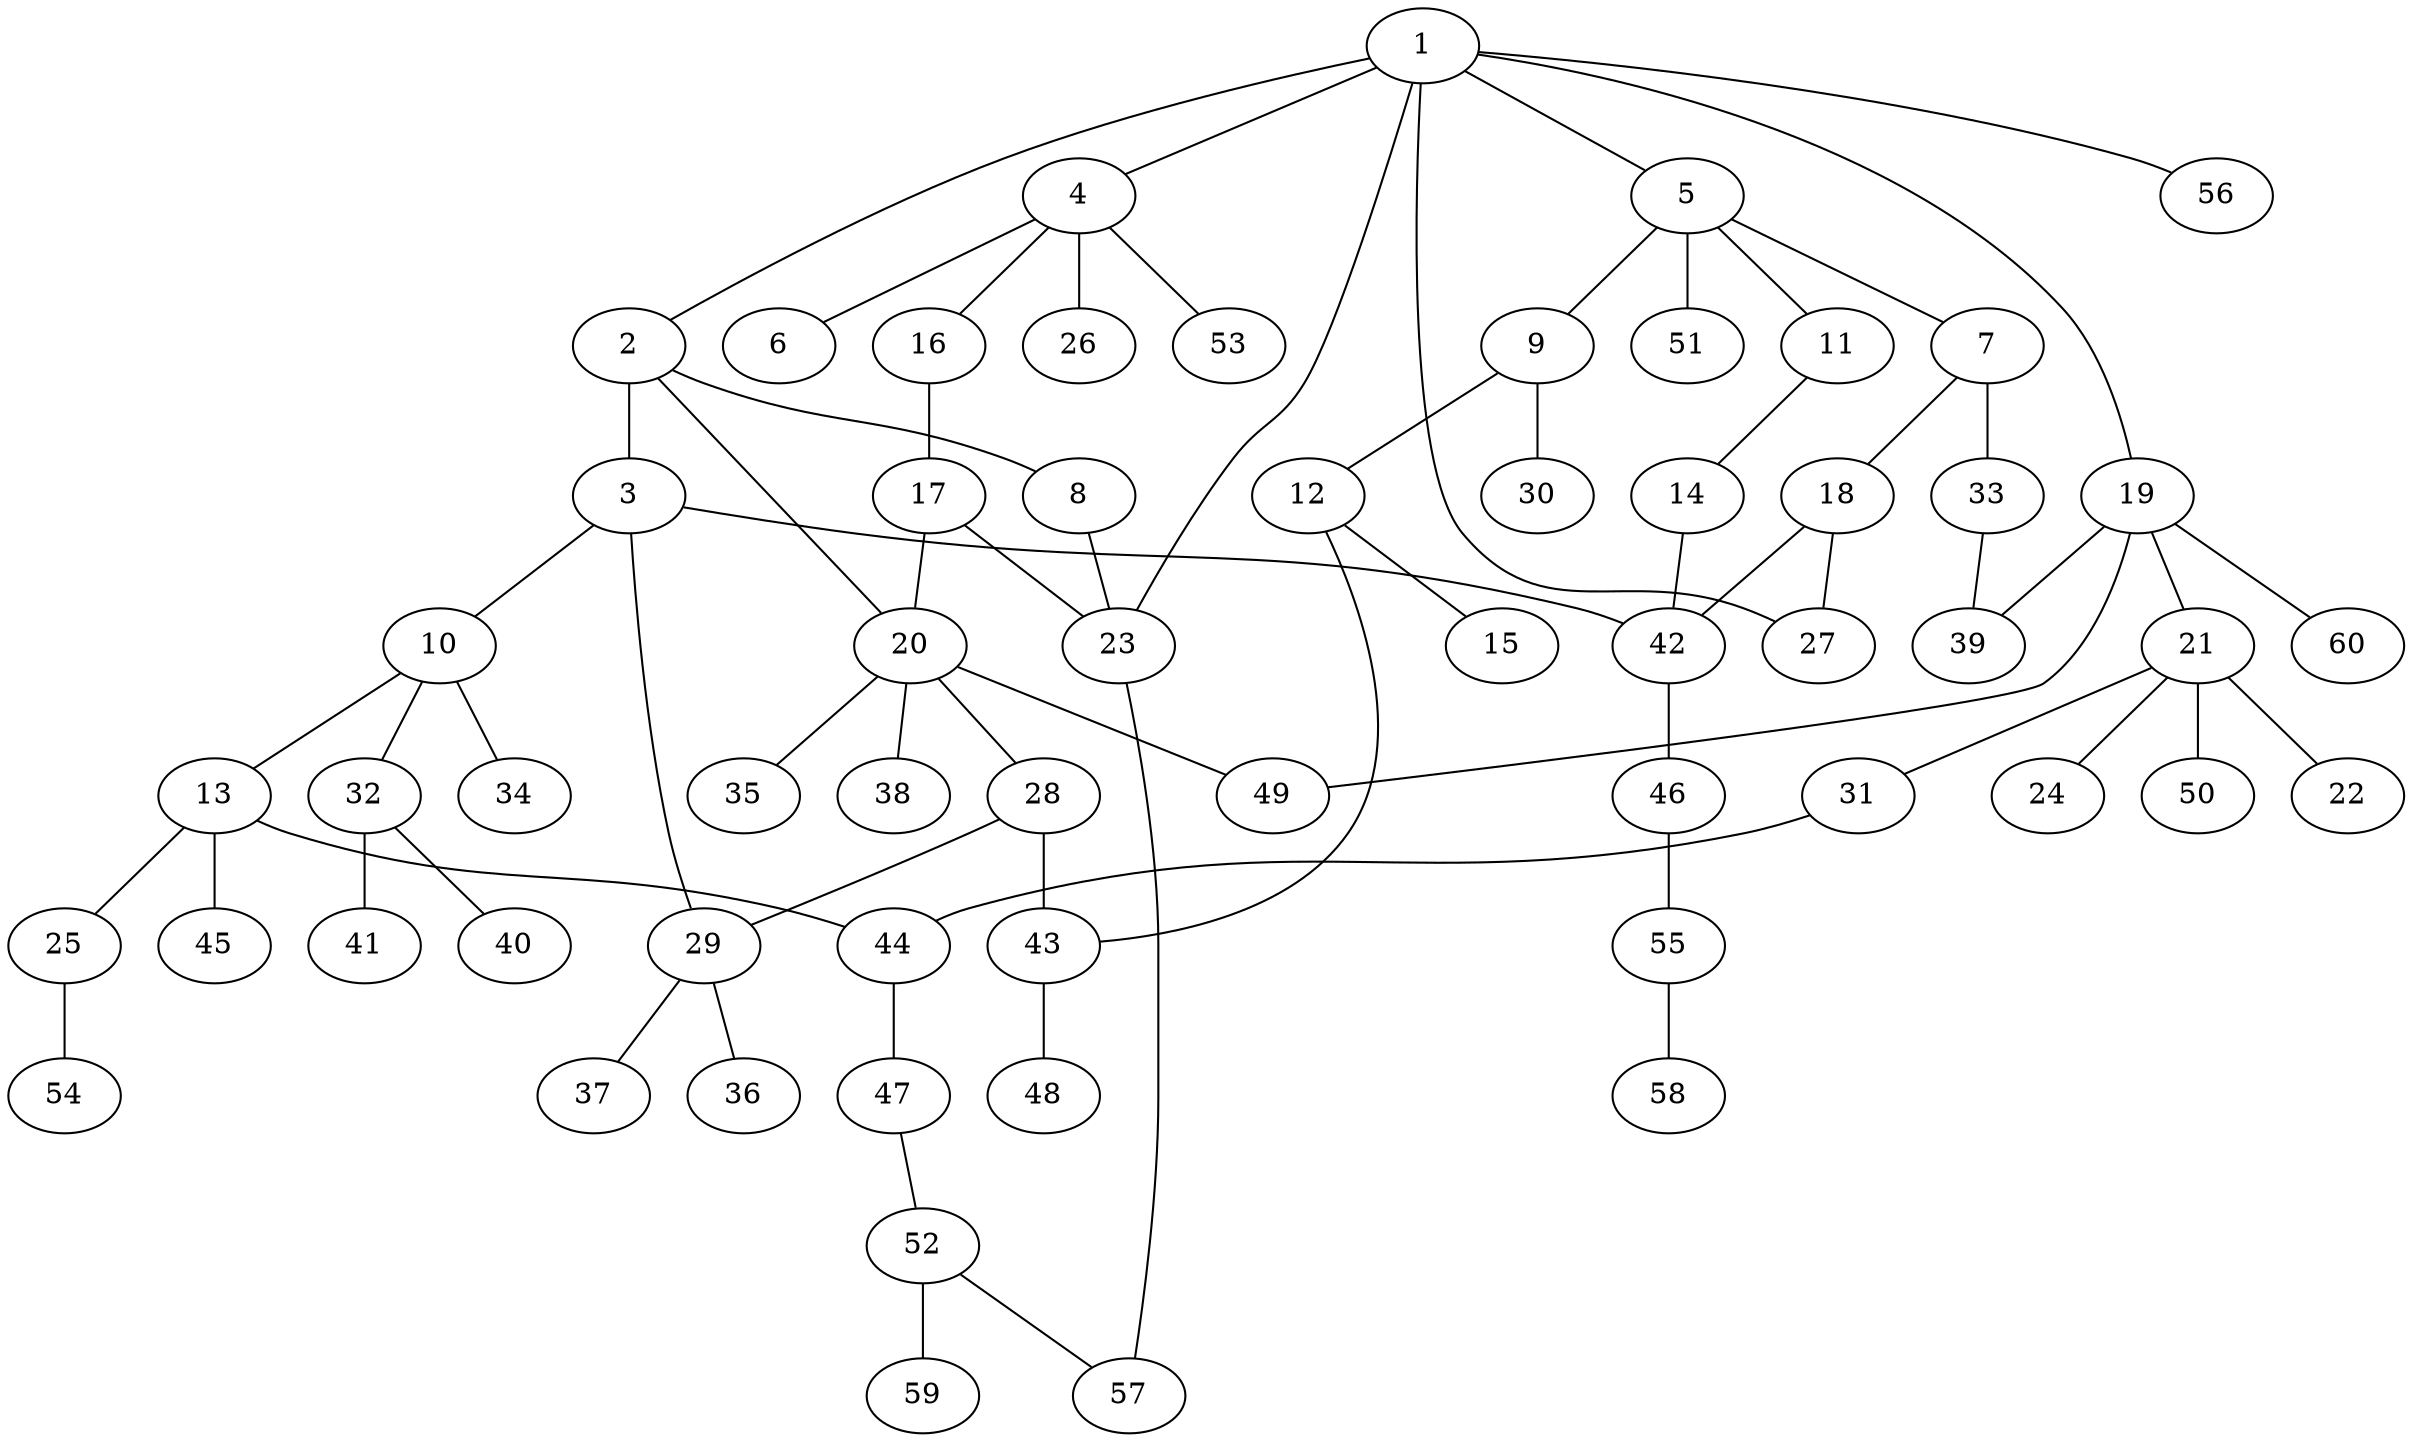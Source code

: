 graph graphname {1--2
1--4
1--5
1--19
1--23
1--27
1--56
2--3
2--8
2--20
3--10
3--29
3--42
4--6
4--16
4--26
4--53
5--7
5--9
5--11
5--51
7--18
7--33
8--23
9--12
9--30
10--13
10--32
10--34
11--14
12--15
12--43
13--25
13--44
13--45
14--42
16--17
17--20
17--23
18--27
18--42
19--21
19--39
19--49
19--60
20--28
20--35
20--38
20--49
21--22
21--24
21--31
21--50
23--57
25--54
28--29
28--43
29--36
29--37
31--44
32--40
32--41
33--39
42--46
43--48
44--47
46--55
47--52
52--57
52--59
55--58
}